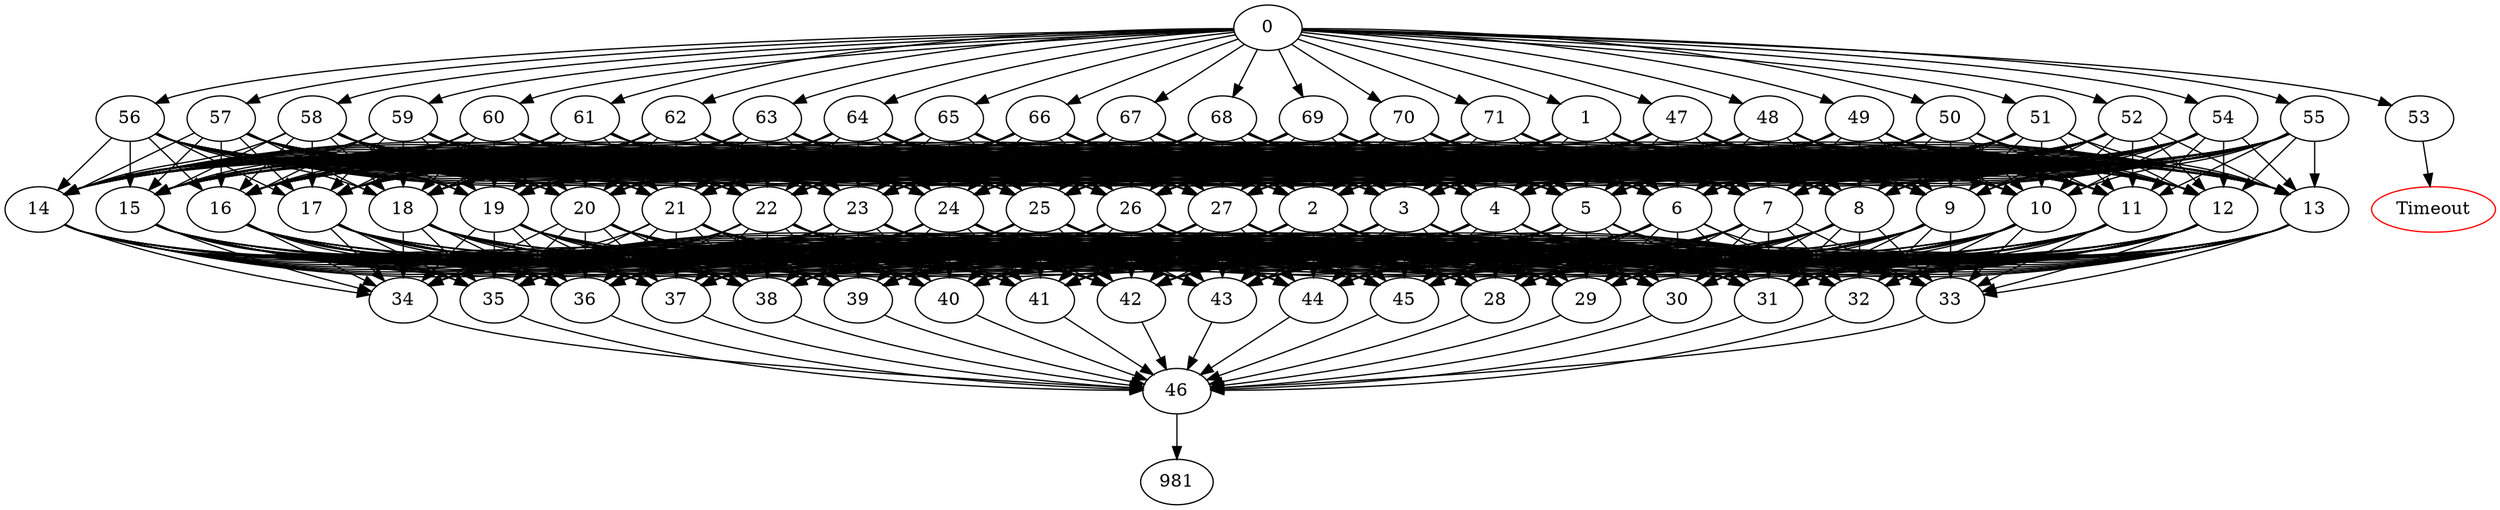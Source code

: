 digraph G {
	0 -> 1;
	0 -> 47;
	0 -> 48;
	0 -> 49;
	0 -> 50;
	0 -> 51;
	0 -> 52;
	0 -> 53;
	0 -> 54;
	0 -> 55;
	0 -> 56;
	0 -> 57;
	0 -> 58;
	0 -> 59;
	0 -> 60;
	0 -> 61;
	0 -> 62;
	0 -> 63;
	0 -> 64;
	0 -> 65;
	0 -> 66;
	0 -> 67;
	0 -> 68;
	0 -> 69;
	0 -> 70;
	0 -> 71;
	1 -> 2;
	1 -> 3;
	1 -> 4;
	1 -> 5;
	1 -> 6;
	1 -> 7;
	1 -> 8;
	1 -> 9;
	1 -> 10;
	1 -> 11;
	1 -> 12;
	1 -> 13;
	1 -> 14;
	1 -> 15;
	1 -> 16;
	1 -> 17;
	1 -> 18;
	1 -> 19;
	1 -> 20;
	1 -> 21;
	1 -> 22;
	1 -> 23;
	1 -> 24;
	1 -> 25;
	1 -> 26;
	1 -> 27;
	2 -> 28;
	2 -> 29;
	2 -> 30;
	2 -> 31;
	2 -> 32;
	2 -> 33;
	2 -> 34;
	2 -> 35;
	2 -> 36;
	2 -> 37;
	2 -> 38;
	2 -> 39;
	2 -> 40;
	2 -> 41;
	2 -> 42;
	2 -> 43;
	2 -> 44;
	2 -> 45;
	3 -> 28;
	3 -> 29;
	3 -> 30;
	3 -> 31;
	3 -> 32;
	3 -> 33;
	3 -> 34;
	3 -> 35;
	3 -> 36;
	3 -> 37;
	3 -> 38;
	3 -> 39;
	3 -> 40;
	3 -> 41;
	3 -> 42;
	3 -> 43;
	3 -> 44;
	3 -> 45;
	4 -> 28;
	4 -> 29;
	4 -> 30;
	4 -> 31;
	4 -> 32;
	4 -> 33;
	4 -> 34;
	4 -> 35;
	4 -> 36;
	4 -> 37;
	4 -> 38;
	4 -> 39;
	4 -> 40;
	4 -> 41;
	4 -> 42;
	4 -> 43;
	4 -> 44;
	4 -> 45;
	5 -> 28;
	5 -> 29;
	5 -> 30;
	5 -> 31;
	5 -> 32;
	5 -> 33;
	5 -> 34;
	5 -> 35;
	5 -> 36;
	5 -> 37;
	5 -> 38;
	5 -> 39;
	5 -> 40;
	5 -> 41;
	5 -> 42;
	5 -> 43;
	5 -> 44;
	5 -> 45;
	6 -> 28;
	6 -> 29;
	6 -> 30;
	6 -> 31;
	6 -> 32;
	6 -> 33;
	6 -> 34;
	6 -> 35;
	6 -> 36;
	6 -> 37;
	6 -> 38;
	6 -> 39;
	6 -> 40;
	6 -> 41;
	6 -> 42;
	6 -> 43;
	6 -> 44;
	6 -> 45;
	7 -> 28;
	7 -> 29;
	7 -> 30;
	7 -> 31;
	7 -> 32;
	7 -> 33;
	7 -> 34;
	7 -> 35;
	7 -> 36;
	7 -> 37;
	7 -> 38;
	7 -> 39;
	7 -> 40;
	7 -> 41;
	7 -> 42;
	7 -> 43;
	7 -> 44;
	7 -> 45;
	8 -> 28;
	8 -> 29;
	8 -> 30;
	8 -> 31;
	8 -> 32;
	8 -> 33;
	8 -> 34;
	8 -> 35;
	8 -> 36;
	8 -> 37;
	8 -> 38;
	8 -> 39;
	8 -> 40;
	8 -> 41;
	8 -> 42;
	8 -> 43;
	8 -> 44;
	8 -> 45;
	9 -> 28;
	9 -> 29;
	9 -> 30;
	9 -> 31;
	9 -> 32;
	9 -> 33;
	9 -> 34;
	9 -> 35;
	9 -> 36;
	9 -> 37;
	9 -> 38;
	9 -> 39;
	9 -> 40;
	9 -> 41;
	9 -> 42;
	9 -> 43;
	9 -> 44;
	9 -> 45;
	10 -> 28;
	10 -> 29;
	10 -> 30;
	10 -> 31;
	10 -> 32;
	10 -> 33;
	10 -> 34;
	10 -> 35;
	10 -> 36;
	10 -> 37;
	10 -> 38;
	10 -> 39;
	10 -> 40;
	10 -> 41;
	10 -> 42;
	10 -> 43;
	10 -> 44;
	10 -> 45;
	11 -> 28;
	11 -> 29;
	11 -> 30;
	11 -> 31;
	11 -> 32;
	11 -> 33;
	11 -> 34;
	11 -> 35;
	11 -> 36;
	11 -> 37;
	11 -> 38;
	11 -> 39;
	11 -> 40;
	11 -> 41;
	11 -> 42;
	11 -> 43;
	11 -> 44;
	11 -> 45;
	12 -> 28;
	12 -> 29;
	12 -> 30;
	12 -> 31;
	12 -> 32;
	12 -> 33;
	12 -> 34;
	12 -> 35;
	12 -> 36;
	12 -> 37;
	12 -> 38;
	12 -> 39;
	12 -> 40;
	12 -> 41;
	12 -> 42;
	12 -> 43;
	12 -> 44;
	12 -> 45;
	13 -> 28;
	13 -> 29;
	13 -> 30;
	13 -> 31;
	13 -> 32;
	13 -> 33;
	13 -> 34;
	13 -> 35;
	13 -> 36;
	13 -> 37;
	13 -> 38;
	13 -> 39;
	13 -> 40;
	13 -> 41;
	13 -> 42;
	13 -> 43;
	13 -> 44;
	13 -> 45;
	14 -> 28;
	14 -> 29;
	14 -> 30;
	14 -> 31;
	14 -> 32;
	14 -> 33;
	14 -> 34;
	14 -> 35;
	14 -> 36;
	14 -> 37;
	14 -> 38;
	14 -> 39;
	14 -> 40;
	14 -> 41;
	14 -> 42;
	14 -> 43;
	14 -> 44;
	14 -> 45;
	15 -> 28;
	15 -> 29;
	15 -> 30;
	15 -> 31;
	15 -> 32;
	15 -> 33;
	15 -> 34;
	15 -> 35;
	15 -> 36;
	15 -> 37;
	15 -> 38;
	15 -> 39;
	15 -> 40;
	15 -> 41;
	15 -> 42;
	15 -> 43;
	15 -> 44;
	15 -> 45;
	16 -> 28;
	16 -> 29;
	16 -> 30;
	16 -> 31;
	16 -> 32;
	16 -> 33;
	16 -> 34;
	16 -> 35;
	16 -> 36;
	16 -> 37;
	16 -> 38;
	16 -> 39;
	16 -> 40;
	16 -> 41;
	16 -> 42;
	16 -> 43;
	16 -> 44;
	16 -> 45;
	17 -> 28;
	17 -> 29;
	17 -> 30;
	17 -> 31;
	17 -> 32;
	17 -> 33;
	17 -> 34;
	17 -> 35;
	17 -> 36;
	17 -> 37;
	17 -> 38;
	17 -> 39;
	17 -> 40;
	17 -> 41;
	17 -> 42;
	17 -> 43;
	17 -> 44;
	17 -> 45;
	18 -> 28;
	18 -> 29;
	18 -> 30;
	18 -> 31;
	18 -> 32;
	18 -> 33;
	18 -> 34;
	18 -> 35;
	18 -> 36;
	18 -> 37;
	18 -> 38;
	18 -> 39;
	18 -> 40;
	18 -> 41;
	18 -> 42;
	18 -> 43;
	18 -> 44;
	18 -> 45;
	19 -> 28;
	19 -> 29;
	19 -> 30;
	19 -> 31;
	19 -> 32;
	19 -> 33;
	19 -> 34;
	19 -> 35;
	19 -> 36;
	19 -> 37;
	19 -> 38;
	19 -> 39;
	19 -> 40;
	19 -> 41;
	19 -> 42;
	19 -> 43;
	19 -> 44;
	19 -> 45;
	20 -> 28;
	20 -> 29;
	20 -> 30;
	20 -> 31;
	20 -> 32;
	20 -> 33;
	20 -> 34;
	20 -> 35;
	20 -> 36;
	20 -> 37;
	20 -> 38;
	20 -> 39;
	20 -> 40;
	20 -> 41;
	20 -> 42;
	20 -> 43;
	20 -> 44;
	20 -> 45;
	21 -> 28;
	21 -> 29;
	21 -> 30;
	21 -> 31;
	21 -> 32;
	21 -> 33;
	21 -> 34;
	21 -> 35;
	21 -> 36;
	21 -> 37;
	21 -> 38;
	21 -> 39;
	21 -> 40;
	21 -> 41;
	21 -> 42;
	21 -> 43;
	21 -> 44;
	21 -> 45;
	22 -> 28;
	22 -> 29;
	22 -> 30;
	22 -> 31;
	22 -> 32;
	22 -> 33;
	22 -> 34;
	22 -> 35;
	22 -> 36;
	22 -> 37;
	22 -> 38;
	22 -> 39;
	22 -> 40;
	22 -> 41;
	22 -> 42;
	22 -> 43;
	22 -> 44;
	22 -> 45;
	23 -> 28;
	23 -> 29;
	23 -> 30;
	23 -> 31;
	23 -> 32;
	23 -> 33;
	23 -> 34;
	23 -> 35;
	23 -> 36;
	23 -> 37;
	23 -> 38;
	23 -> 39;
	23 -> 40;
	23 -> 41;
	23 -> 42;
	23 -> 43;
	23 -> 44;
	23 -> 45;
	24 -> 28;
	24 -> 29;
	24 -> 30;
	24 -> 31;
	24 -> 32;
	24 -> 33;
	24 -> 34;
	24 -> 35;
	24 -> 36;
	24 -> 37;
	24 -> 38;
	24 -> 39;
	24 -> 40;
	24 -> 41;
	24 -> 42;
	24 -> 43;
	24 -> 44;
	24 -> 45;
	25 -> 28;
	25 -> 29;
	25 -> 30;
	25 -> 31;
	25 -> 32;
	25 -> 33;
	25 -> 34;
	25 -> 35;
	25 -> 36;
	25 -> 37;
	25 -> 38;
	25 -> 39;
	25 -> 40;
	25 -> 41;
	25 -> 42;
	25 -> 43;
	25 -> 44;
	25 -> 45;
	26 -> 28;
	26 -> 29;
	26 -> 30;
	26 -> 31;
	26 -> 32;
	26 -> 33;
	26 -> 34;
	26 -> 35;
	26 -> 36;
	26 -> 37;
	26 -> 38;
	26 -> 39;
	26 -> 40;
	26 -> 41;
	26 -> 42;
	26 -> 43;
	26 -> 44;
	26 -> 45;
	27 -> 28;
	27 -> 29;
	27 -> 30;
	27 -> 31;
	27 -> 32;
	27 -> 33;
	27 -> 34;
	27 -> 35;
	27 -> 36;
	27 -> 37;
	27 -> 38;
	27 -> 39;
	27 -> 40;
	27 -> 41;
	27 -> 42;
	27 -> 43;
	27 -> 44;
	27 -> 45;
	28 -> 46;
	29 -> 46;
	30 -> 46;
	31 -> 46;
	32 -> 46;
	33 -> 46;
	34 -> 46;
	35 -> 46;
	36 -> 46;
	37 -> 46;
	38 -> 46;
	39 -> 46;
	40 -> 46;
	41 -> 46;
	42 -> 46;
	43 -> 46;
	44 -> 46;
	45 -> 46;
	46 -> 981;
	47 -> 2;
	47 -> 3;
	47 -> 4;
	47 -> 5;
	47 -> 6;
	47 -> 7;
	47 -> 8;
	47 -> 9;
	47 -> 10;
	47 -> 11;
	47 -> 12;
	47 -> 13;
	47 -> 14;
	47 -> 15;
	47 -> 16;
	47 -> 17;
	47 -> 18;
	47 -> 19;
	47 -> 20;
	47 -> 21;
	47 -> 22;
	47 -> 23;
	47 -> 24;
	47 -> 25;
	47 -> 26;
	47 -> 27;
	48 -> 2;
	48 -> 3;
	48 -> 4;
	48 -> 5;
	48 -> 6;
	48 -> 7;
	48 -> 8;
	48 -> 9;
	48 -> 10;
	48 -> 11;
	48 -> 12;
	48 -> 13;
	48 -> 14;
	48 -> 15;
	48 -> 16;
	48 -> 17;
	48 -> 18;
	48 -> 19;
	48 -> 20;
	48 -> 21;
	48 -> 22;
	48 -> 23;
	48 -> 24;
	48 -> 25;
	48 -> 26;
	48 -> 27;
	49 -> 2;
	49 -> 3;
	49 -> 4;
	49 -> 5;
	49 -> 6;
	49 -> 7;
	49 -> 8;
	49 -> 9;
	49 -> 10;
	49 -> 11;
	49 -> 12;
	49 -> 13;
	49 -> 14;
	49 -> 15;
	49 -> 16;
	49 -> 17;
	49 -> 18;
	49 -> 19;
	49 -> 20;
	49 -> 21;
	49 -> 22;
	49 -> 23;
	49 -> 24;
	49 -> 25;
	49 -> 26;
	49 -> 27;
	50 -> 2;
	50 -> 3;
	50 -> 4;
	50 -> 5;
	50 -> 6;
	50 -> 7;
	50 -> 8;
	50 -> 9;
	50 -> 10;
	50 -> 11;
	50 -> 12;
	50 -> 13;
	50 -> 14;
	50 -> 15;
	50 -> 16;
	50 -> 17;
	50 -> 18;
	50 -> 19;
	50 -> 20;
	50 -> 21;
	50 -> 22;
	50 -> 23;
	50 -> 24;
	50 -> 25;
	50 -> 26;
	50 -> 27;
	51 -> 2;
	51 -> 3;
	51 -> 4;
	51 -> 5;
	51 -> 6;
	51 -> 7;
	51 -> 8;
	51 -> 9;
	51 -> 10;
	51 -> 11;
	51 -> 12;
	51 -> 13;
	51 -> 14;
	51 -> 15;
	51 -> 16;
	51 -> 17;
	51 -> 18;
	51 -> 19;
	51 -> 20;
	51 -> 21;
	51 -> 22;
	51 -> 23;
	51 -> 24;
	51 -> 25;
	51 -> 26;
	51 -> 27;
	52 -> 2;
	52 -> 3;
	52 -> 4;
	52 -> 5;
	52 -> 6;
	52 -> 7;
	52 -> 8;
	52 -> 9;
	52 -> 10;
	52 -> 11;
	52 -> 12;
	52 -> 13;
	52 -> 14;
	52 -> 15;
	52 -> 16;
	52 -> 17;
	52 -> 18;
	52 -> 19;
	52 -> 20;
	52 -> 21;
	52 -> 22;
	52 -> 23;
	52 -> 24;
	52 -> 25;
	52 -> 26;
	52 -> 27;
	53 -> "Timeout";
Timeout [color=red];
	54 -> 2;
	54 -> 3;
	54 -> 4;
	54 -> 5;
	54 -> 6;
	54 -> 7;
	54 -> 8;
	54 -> 9;
	54 -> 10;
	54 -> 11;
	54 -> 12;
	54 -> 13;
	54 -> 14;
	54 -> 15;
	54 -> 16;
	54 -> 17;
	54 -> 18;
	54 -> 19;
	54 -> 20;
	54 -> 21;
	54 -> 22;
	54 -> 23;
	54 -> 24;
	54 -> 25;
	54 -> 26;
	54 -> 27;
	55 -> 2;
	55 -> 3;
	55 -> 4;
	55 -> 5;
	55 -> 6;
	55 -> 7;
	55 -> 8;
	55 -> 9;
	55 -> 10;
	55 -> 11;
	55 -> 12;
	55 -> 13;
	55 -> 14;
	55 -> 15;
	55 -> 16;
	55 -> 17;
	55 -> 18;
	55 -> 19;
	55 -> 20;
	55 -> 21;
	55 -> 22;
	55 -> 23;
	55 -> 24;
	55 -> 25;
	55 -> 26;
	55 -> 27;
	56 -> 2;
	56 -> 3;
	56 -> 4;
	56 -> 5;
	56 -> 6;
	56 -> 7;
	56 -> 8;
	56 -> 9;
	56 -> 10;
	56 -> 11;
	56 -> 12;
	56 -> 13;
	56 -> 14;
	56 -> 15;
	56 -> 16;
	56 -> 17;
	56 -> 18;
	56 -> 19;
	56 -> 20;
	56 -> 21;
	56 -> 22;
	56 -> 23;
	56 -> 24;
	56 -> 25;
	56 -> 26;
	56 -> 27;
	57 -> 2;
	57 -> 3;
	57 -> 4;
	57 -> 5;
	57 -> 6;
	57 -> 7;
	57 -> 8;
	57 -> 9;
	57 -> 10;
	57 -> 11;
	57 -> 12;
	57 -> 13;
	57 -> 14;
	57 -> 15;
	57 -> 16;
	57 -> 17;
	57 -> 18;
	57 -> 19;
	57 -> 20;
	57 -> 21;
	57 -> 22;
	57 -> 23;
	57 -> 24;
	57 -> 25;
	57 -> 26;
	57 -> 27;
	58 -> 2;
	58 -> 3;
	58 -> 4;
	58 -> 5;
	58 -> 6;
	58 -> 7;
	58 -> 8;
	58 -> 9;
	58 -> 10;
	58 -> 11;
	58 -> 12;
	58 -> 13;
	58 -> 14;
	58 -> 15;
	58 -> 16;
	58 -> 17;
	58 -> 18;
	58 -> 19;
	58 -> 20;
	58 -> 21;
	58 -> 22;
	58 -> 23;
	58 -> 24;
	58 -> 25;
	58 -> 26;
	58 -> 27;
	59 -> 2;
	59 -> 3;
	59 -> 4;
	59 -> 5;
	59 -> 6;
	59 -> 7;
	59 -> 8;
	59 -> 9;
	59 -> 10;
	59 -> 11;
	59 -> 12;
	59 -> 13;
	59 -> 14;
	59 -> 15;
	59 -> 16;
	59 -> 17;
	59 -> 18;
	59 -> 19;
	59 -> 20;
	59 -> 21;
	59 -> 22;
	59 -> 23;
	59 -> 24;
	59 -> 25;
	59 -> 26;
	59 -> 27;
	60 -> 2;
	60 -> 3;
	60 -> 4;
	60 -> 5;
	60 -> 6;
	60 -> 7;
	60 -> 8;
	60 -> 9;
	60 -> 10;
	60 -> 11;
	60 -> 12;
	60 -> 13;
	60 -> 14;
	60 -> 15;
	60 -> 16;
	60 -> 17;
	60 -> 18;
	60 -> 19;
	60 -> 20;
	60 -> 21;
	60 -> 22;
	60 -> 23;
	60 -> 24;
	60 -> 25;
	60 -> 26;
	60 -> 27;
	61 -> 2;
	61 -> 3;
	61 -> 4;
	61 -> 5;
	61 -> 6;
	61 -> 7;
	61 -> 8;
	61 -> 9;
	61 -> 10;
	61 -> 11;
	61 -> 12;
	61 -> 13;
	61 -> 14;
	61 -> 15;
	61 -> 16;
	61 -> 17;
	61 -> 18;
	61 -> 19;
	61 -> 20;
	61 -> 21;
	61 -> 22;
	61 -> 23;
	61 -> 24;
	61 -> 25;
	61 -> 26;
	61 -> 27;
	62 -> 2;
	62 -> 3;
	62 -> 4;
	62 -> 5;
	62 -> 6;
	62 -> 7;
	62 -> 8;
	62 -> 9;
	62 -> 10;
	62 -> 11;
	62 -> 12;
	62 -> 13;
	62 -> 14;
	62 -> 15;
	62 -> 16;
	62 -> 17;
	62 -> 18;
	62 -> 19;
	62 -> 20;
	62 -> 21;
	62 -> 22;
	62 -> 23;
	62 -> 24;
	62 -> 25;
	62 -> 26;
	62 -> 27;
	63 -> 2;
	63 -> 3;
	63 -> 4;
	63 -> 5;
	63 -> 6;
	63 -> 7;
	63 -> 8;
	63 -> 9;
	63 -> 10;
	63 -> 11;
	63 -> 12;
	63 -> 13;
	63 -> 14;
	63 -> 15;
	63 -> 16;
	63 -> 17;
	63 -> 18;
	63 -> 19;
	63 -> 20;
	63 -> 21;
	63 -> 22;
	63 -> 23;
	63 -> 24;
	63 -> 25;
	63 -> 26;
	63 -> 27;
	64 -> 2;
	64 -> 3;
	64 -> 4;
	64 -> 5;
	64 -> 6;
	64 -> 7;
	64 -> 8;
	64 -> 9;
	64 -> 10;
	64 -> 11;
	64 -> 12;
	64 -> 13;
	64 -> 14;
	64 -> 15;
	64 -> 16;
	64 -> 17;
	64 -> 18;
	64 -> 19;
	64 -> 20;
	64 -> 21;
	64 -> 22;
	64 -> 23;
	64 -> 24;
	64 -> 25;
	64 -> 26;
	64 -> 27;
	65 -> 2;
	65 -> 3;
	65 -> 4;
	65 -> 5;
	65 -> 6;
	65 -> 7;
	65 -> 8;
	65 -> 9;
	65 -> 10;
	65 -> 11;
	65 -> 12;
	65 -> 13;
	65 -> 14;
	65 -> 15;
	65 -> 16;
	65 -> 17;
	65 -> 18;
	65 -> 19;
	65 -> 20;
	65 -> 21;
	65 -> 22;
	65 -> 23;
	65 -> 24;
	65 -> 25;
	65 -> 26;
	65 -> 27;
	66 -> 2;
	66 -> 3;
	66 -> 4;
	66 -> 5;
	66 -> 6;
	66 -> 7;
	66 -> 8;
	66 -> 9;
	66 -> 10;
	66 -> 11;
	66 -> 12;
	66 -> 13;
	66 -> 14;
	66 -> 15;
	66 -> 16;
	66 -> 17;
	66 -> 18;
	66 -> 19;
	66 -> 20;
	66 -> 21;
	66 -> 22;
	66 -> 23;
	66 -> 24;
	66 -> 25;
	66 -> 26;
	66 -> 27;
	67 -> 2;
	67 -> 3;
	67 -> 4;
	67 -> 5;
	67 -> 6;
	67 -> 7;
	67 -> 8;
	67 -> 9;
	67 -> 10;
	67 -> 11;
	67 -> 12;
	67 -> 13;
	67 -> 14;
	67 -> 15;
	67 -> 16;
	67 -> 17;
	67 -> 18;
	67 -> 19;
	67 -> 20;
	67 -> 21;
	67 -> 22;
	67 -> 23;
	67 -> 24;
	67 -> 25;
	67 -> 26;
	67 -> 27;
	68 -> 2;
	68 -> 3;
	68 -> 4;
	68 -> 5;
	68 -> 6;
	68 -> 7;
	68 -> 8;
	68 -> 9;
	68 -> 10;
	68 -> 11;
	68 -> 12;
	68 -> 13;
	68 -> 14;
	68 -> 15;
	68 -> 16;
	68 -> 17;
	68 -> 18;
	68 -> 19;
	68 -> 20;
	68 -> 21;
	68 -> 22;
	68 -> 23;
	68 -> 24;
	68 -> 25;
	68 -> 26;
	68 -> 27;
	69 -> 2;
	69 -> 3;
	69 -> 4;
	69 -> 5;
	69 -> 6;
	69 -> 7;
	69 -> 8;
	69 -> 9;
	69 -> 10;
	69 -> 11;
	69 -> 12;
	69 -> 13;
	69 -> 14;
	69 -> 15;
	69 -> 16;
	69 -> 17;
	69 -> 18;
	69 -> 19;
	69 -> 20;
	69 -> 21;
	69 -> 22;
	69 -> 23;
	69 -> 24;
	69 -> 25;
	69 -> 26;
	69 -> 27;
	70 -> 2;
	70 -> 3;
	70 -> 4;
	70 -> 5;
	70 -> 6;
	70 -> 7;
	70 -> 8;
	70 -> 9;
	70 -> 10;
	70 -> 11;
	70 -> 12;
	70 -> 13;
	70 -> 14;
	70 -> 15;
	70 -> 16;
	70 -> 17;
	70 -> 18;
	70 -> 19;
	70 -> 20;
	70 -> 21;
	70 -> 22;
	70 -> 23;
	70 -> 24;
	70 -> 25;
	70 -> 26;
	70 -> 27;
	71 -> 2;
	71 -> 3;
	71 -> 4;
	71 -> 5;
	71 -> 6;
	71 -> 7;
	71 -> 8;
	71 -> 9;
	71 -> 10;
	71 -> 11;
	71 -> 12;
	71 -> 13;
	71 -> 14;
	71 -> 15;
	71 -> 16;
	71 -> 17;
	71 -> 18;
	71 -> 19;
	71 -> 20;
	71 -> 21;
	71 -> 22;
	71 -> 23;
	71 -> 24;
	71 -> 25;
	71 -> 26;
	71 -> 27;
}